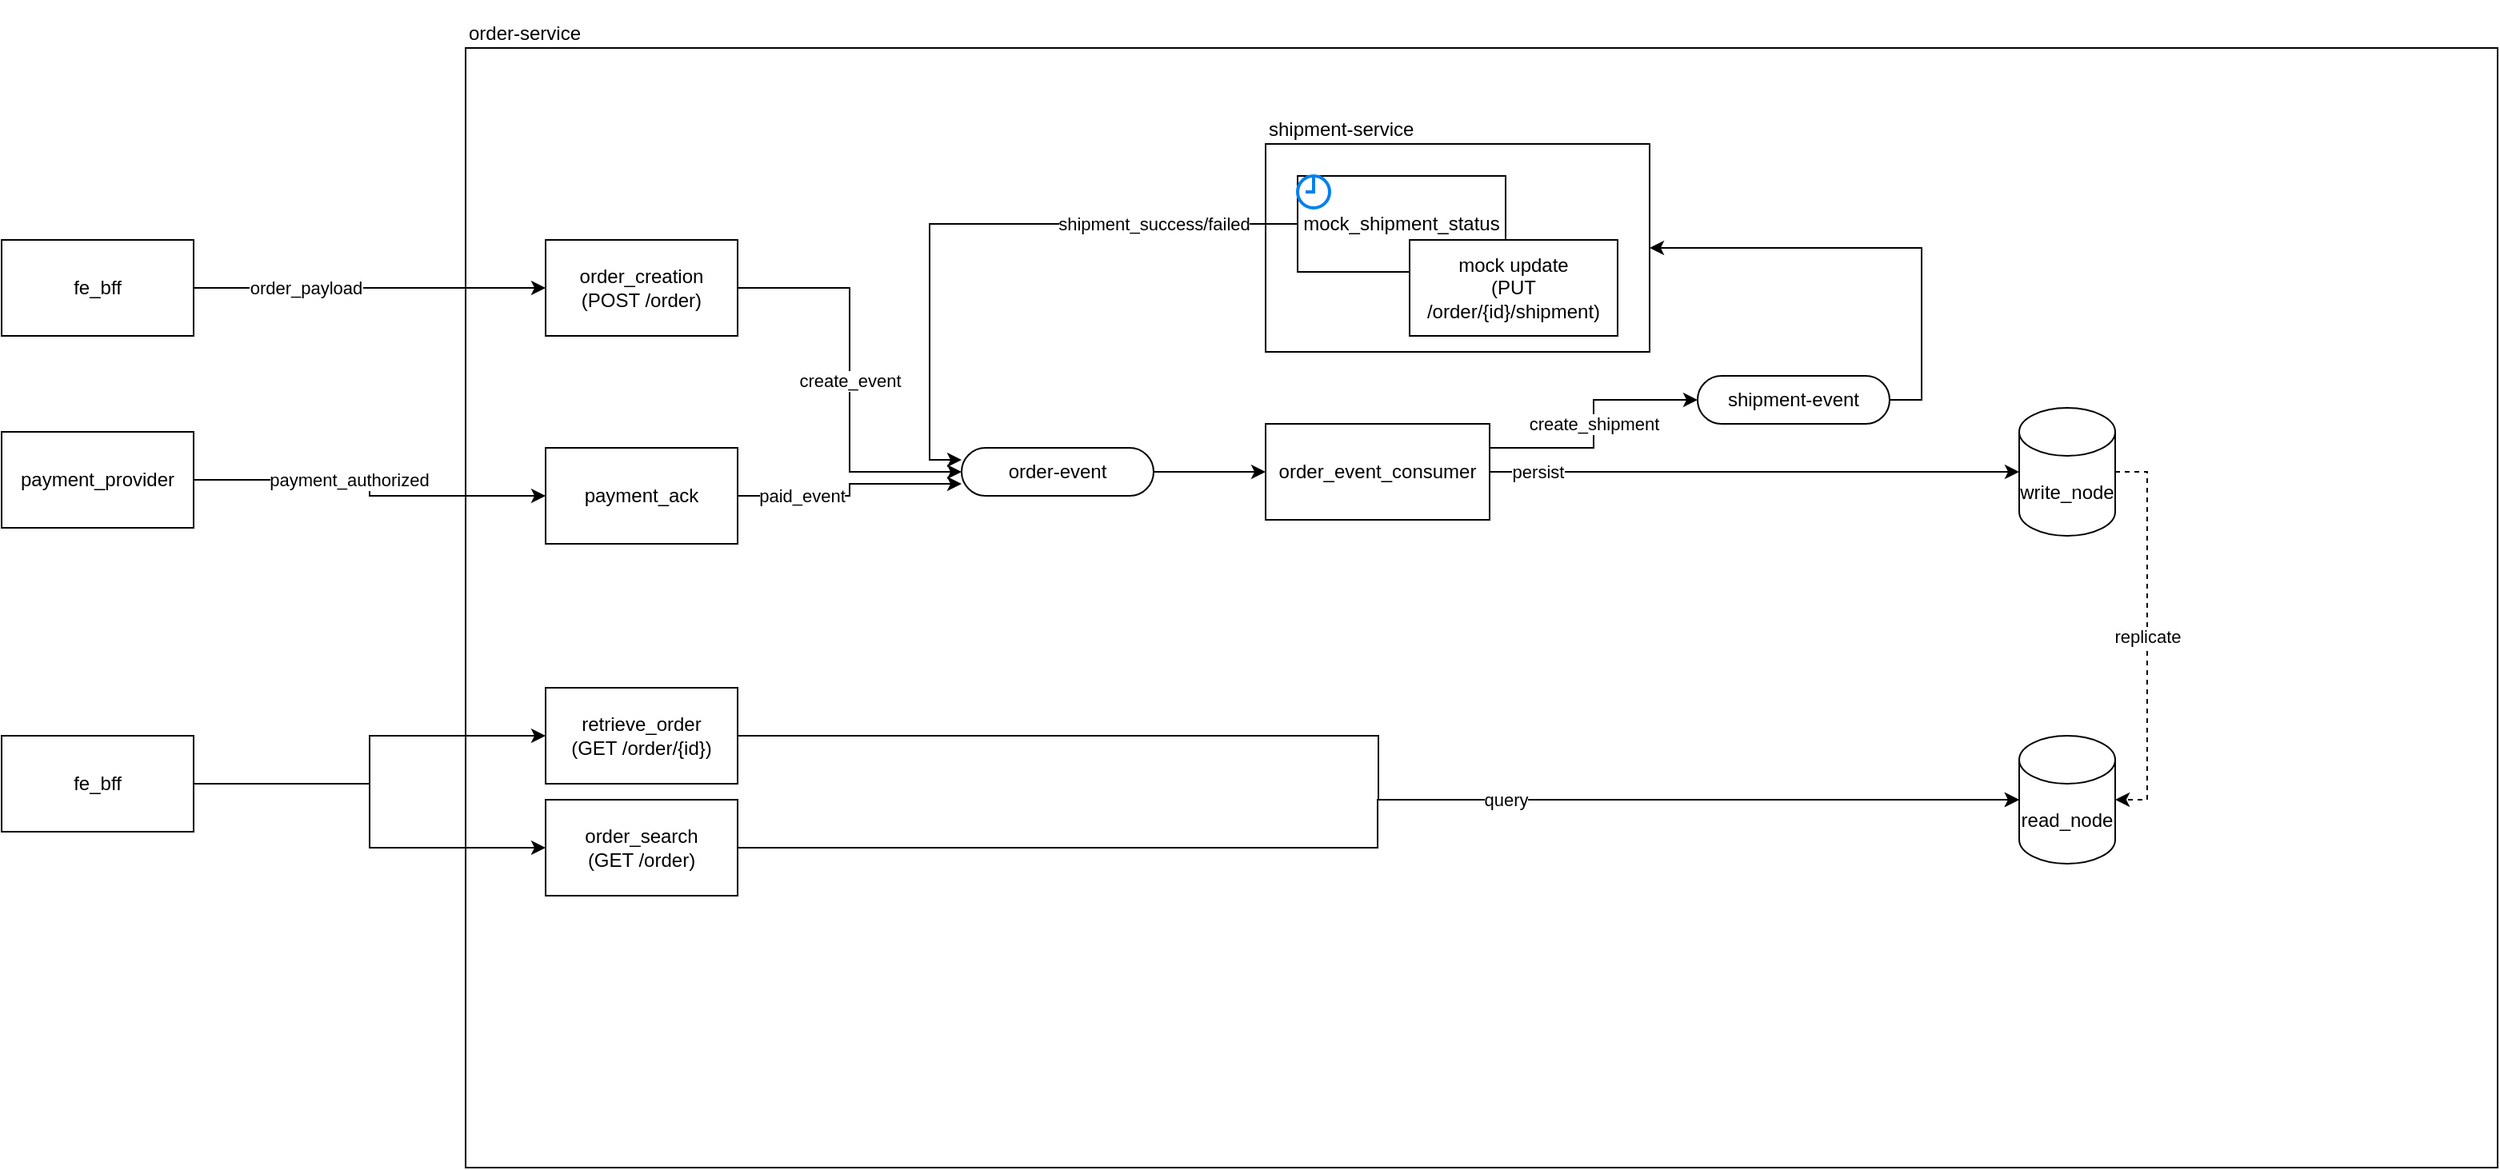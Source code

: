 <mxfile version="15.8.7" type="device"><diagram id="DnIzjtSNVaGbE5f_AneU" name="Page-1"><mxGraphModel dx="2128" dy="984" grid="1" gridSize="10" guides="1" tooltips="1" connect="1" arrows="1" fold="1" page="1" pageScale="1" pageWidth="827" pageHeight="1169" math="0" shadow="0"><root><mxCell id="0"/><mxCell id="1" parent="0"/><mxCell id="R01BoFq2kM_QBB5NmbSD-1" value="" style="rounded=0;whiteSpace=wrap;html=1;" vertex="1" parent="1"><mxGeometry x="230" y="40" width="1270" height="700" as="geometry"/></mxCell><mxCell id="R01BoFq2kM_QBB5NmbSD-40" value="" style="rounded=0;whiteSpace=wrap;html=1;" vertex="1" parent="1"><mxGeometry x="730" y="100" width="240" height="130" as="geometry"/></mxCell><mxCell id="R01BoFq2kM_QBB5NmbSD-2" value="order-service" style="text;html=1;strokeColor=none;fillColor=none;align=left;verticalAlign=bottom;whiteSpace=wrap;rounded=0;" vertex="1" parent="1"><mxGeometry x="230" y="10" width="110" height="30" as="geometry"/></mxCell><mxCell id="R01BoFq2kM_QBB5NmbSD-5" value="order_payload" style="edgeStyle=orthogonalEdgeStyle;rounded=0;orthogonalLoop=1;jettySize=auto;html=1;exitX=1;exitY=0.5;exitDx=0;exitDy=0;" edge="1" parent="1" source="R01BoFq2kM_QBB5NmbSD-3" target="R01BoFq2kM_QBB5NmbSD-4"><mxGeometry x="-0.364" relative="1" as="geometry"><mxPoint as="offset"/></mxGeometry></mxCell><mxCell id="R01BoFq2kM_QBB5NmbSD-3" value="fe_bff" style="rounded=0;whiteSpace=wrap;html=1;" vertex="1" parent="1"><mxGeometry x="-60" y="160" width="120" height="60" as="geometry"/></mxCell><mxCell id="R01BoFq2kM_QBB5NmbSD-7" value="create_event" style="edgeStyle=orthogonalEdgeStyle;rounded=0;orthogonalLoop=1;jettySize=auto;html=1;exitX=1;exitY=0.5;exitDx=0;exitDy=0;entryX=0;entryY=0.5;entryDx=0;entryDy=0;" edge="1" parent="1" source="R01BoFq2kM_QBB5NmbSD-4" target="R01BoFq2kM_QBB5NmbSD-6"><mxGeometry relative="1" as="geometry"/></mxCell><mxCell id="R01BoFq2kM_QBB5NmbSD-4" value="order_creation&lt;br&gt;(POST /order)" style="rounded=0;whiteSpace=wrap;html=1;" vertex="1" parent="1"><mxGeometry x="280" y="160" width="120" height="60" as="geometry"/></mxCell><mxCell id="R01BoFq2kM_QBB5NmbSD-17" style="edgeStyle=orthogonalEdgeStyle;rounded=0;orthogonalLoop=1;jettySize=auto;html=1;exitX=1;exitY=0.5;exitDx=0;exitDy=0;entryX=0;entryY=0.5;entryDx=0;entryDy=0;" edge="1" parent="1" source="R01BoFq2kM_QBB5NmbSD-6" target="R01BoFq2kM_QBB5NmbSD-33"><mxGeometry relative="1" as="geometry"><mxPoint x="730" y="305" as="targetPoint"/></mxGeometry></mxCell><mxCell id="R01BoFq2kM_QBB5NmbSD-6" value="order-event" style="rounded=1;whiteSpace=wrap;html=1;arcSize=50;" vertex="1" parent="1"><mxGeometry x="540" y="290" width="120" height="30" as="geometry"/></mxCell><mxCell id="R01BoFq2kM_QBB5NmbSD-11" value="paid_event" style="edgeStyle=orthogonalEdgeStyle;rounded=0;orthogonalLoop=1;jettySize=auto;html=1;exitX=1;exitY=0.5;exitDx=0;exitDy=0;entryX=0;entryY=0.75;entryDx=0;entryDy=0;" edge="1" parent="1" source="R01BoFq2kM_QBB5NmbSD-8" target="R01BoFq2kM_QBB5NmbSD-6"><mxGeometry x="-0.458" relative="1" as="geometry"><mxPoint as="offset"/></mxGeometry></mxCell><mxCell id="R01BoFq2kM_QBB5NmbSD-8" value="payment_ack" style="rounded=0;whiteSpace=wrap;html=1;" vertex="1" parent="1"><mxGeometry x="280" y="290" width="120" height="60" as="geometry"/></mxCell><mxCell id="R01BoFq2kM_QBB5NmbSD-10" style="edgeStyle=orthogonalEdgeStyle;rounded=0;orthogonalLoop=1;jettySize=auto;html=1;exitX=1;exitY=0.5;exitDx=0;exitDy=0;entryX=0;entryY=0.5;entryDx=0;entryDy=0;" edge="1" parent="1" source="R01BoFq2kM_QBB5NmbSD-9" target="R01BoFq2kM_QBB5NmbSD-8"><mxGeometry relative="1" as="geometry"/></mxCell><mxCell id="R01BoFq2kM_QBB5NmbSD-15" value="payment_authorized" style="edgeLabel;html=1;align=center;verticalAlign=middle;resizable=0;points=[];" vertex="1" connectable="0" parent="R01BoFq2kM_QBB5NmbSD-10"><mxGeometry x="-0.286" y="-3" relative="1" as="geometry"><mxPoint x="15" y="-3" as="offset"/></mxGeometry></mxCell><mxCell id="R01BoFq2kM_QBB5NmbSD-9" value="payment_provider" style="rounded=0;whiteSpace=wrap;html=1;" vertex="1" parent="1"><mxGeometry x="-60" y="280" width="120" height="60" as="geometry"/></mxCell><mxCell id="R01BoFq2kM_QBB5NmbSD-14" style="edgeStyle=orthogonalEdgeStyle;rounded=0;orthogonalLoop=1;jettySize=auto;html=1;exitX=0;exitY=0.5;exitDx=0;exitDy=0;entryX=0;entryY=0.25;entryDx=0;entryDy=0;" edge="1" parent="1" source="R01BoFq2kM_QBB5NmbSD-12" target="R01BoFq2kM_QBB5NmbSD-6"><mxGeometry relative="1" as="geometry"/></mxCell><mxCell id="R01BoFq2kM_QBB5NmbSD-16" value="shipment_success/failed" style="edgeLabel;html=1;align=center;verticalAlign=middle;resizable=0;points=[];" vertex="1" connectable="0" parent="R01BoFq2kM_QBB5NmbSD-14"><mxGeometry x="0.432" y="3" relative="1" as="geometry"><mxPoint x="137" y="-55" as="offset"/></mxGeometry></mxCell><mxCell id="R01BoFq2kM_QBB5NmbSD-12" value="mock_shipment_status" style="rounded=0;whiteSpace=wrap;html=1;" vertex="1" parent="1"><mxGeometry x="750" y="120" width="130" height="60" as="geometry"/></mxCell><mxCell id="R01BoFq2kM_QBB5NmbSD-13" value="" style="html=1;verticalLabelPosition=bottom;align=center;labelBackgroundColor=#ffffff;verticalAlign=top;strokeWidth=2;strokeColor=#0080F0;shadow=0;dashed=0;shape=mxgraph.ios7.icons.clock;" vertex="1" parent="1"><mxGeometry x="750" y="120" width="20" height="20" as="geometry"/></mxCell><mxCell id="R01BoFq2kM_QBB5NmbSD-20" value="replicate" style="edgeStyle=orthogonalEdgeStyle;rounded=0;orthogonalLoop=1;jettySize=auto;html=1;exitX=1;exitY=0.5;exitDx=0;exitDy=0;exitPerimeter=0;entryX=1;entryY=0.5;entryDx=0;entryDy=0;entryPerimeter=0;dashed=1;" edge="1" parent="1" source="R01BoFq2kM_QBB5NmbSD-18" target="R01BoFq2kM_QBB5NmbSD-19"><mxGeometry relative="1" as="geometry"/></mxCell><mxCell id="R01BoFq2kM_QBB5NmbSD-18" value="write_node" style="shape=cylinder3;whiteSpace=wrap;html=1;boundedLbl=1;backgroundOutline=1;size=15;" vertex="1" parent="1"><mxGeometry x="1201" y="265" width="60" height="80" as="geometry"/></mxCell><mxCell id="R01BoFq2kM_QBB5NmbSD-19" value="read_node" style="shape=cylinder3;whiteSpace=wrap;html=1;boundedLbl=1;backgroundOutline=1;size=15;" vertex="1" parent="1"><mxGeometry x="1201" y="470" width="60" height="80" as="geometry"/></mxCell><mxCell id="R01BoFq2kM_QBB5NmbSD-26" style="edgeStyle=orthogonalEdgeStyle;rounded=0;orthogonalLoop=1;jettySize=auto;html=1;exitX=1;exitY=0.5;exitDx=0;exitDy=0;" edge="1" parent="1" source="R01BoFq2kM_QBB5NmbSD-21" target="R01BoFq2kM_QBB5NmbSD-19"><mxGeometry relative="1" as="geometry"/></mxCell><mxCell id="R01BoFq2kM_QBB5NmbSD-21" value="retrieve_order&lt;br&gt;(GET /order/{id})" style="rounded=0;whiteSpace=wrap;html=1;" vertex="1" parent="1"><mxGeometry x="280" y="440" width="120" height="60" as="geometry"/></mxCell><mxCell id="R01BoFq2kM_QBB5NmbSD-27" style="edgeStyle=orthogonalEdgeStyle;rounded=0;orthogonalLoop=1;jettySize=auto;html=1;exitX=1;exitY=0.5;exitDx=0;exitDy=0;entryX=0;entryY=0.5;entryDx=0;entryDy=0;entryPerimeter=0;" edge="1" parent="1" source="R01BoFq2kM_QBB5NmbSD-22" target="R01BoFq2kM_QBB5NmbSD-19"><mxGeometry relative="1" as="geometry"><mxPoint x="760" y="480" as="targetPoint"/><Array as="points"><mxPoint x="800" y="540"/><mxPoint x="800" y="510"/></Array></mxGeometry></mxCell><mxCell id="R01BoFq2kM_QBB5NmbSD-43" value="query" style="edgeLabel;html=1;align=center;verticalAlign=middle;resizable=0;points=[];" vertex="1" connectable="0" parent="R01BoFq2kM_QBB5NmbSD-27"><mxGeometry x="0.227" relative="1" as="geometry"><mxPoint as="offset"/></mxGeometry></mxCell><mxCell id="R01BoFq2kM_QBB5NmbSD-22" value="order_search&lt;br&gt;(GET /order)" style="rounded=0;whiteSpace=wrap;html=1;" vertex="1" parent="1"><mxGeometry x="280" y="510" width="120" height="60" as="geometry"/></mxCell><mxCell id="R01BoFq2kM_QBB5NmbSD-24" style="edgeStyle=orthogonalEdgeStyle;rounded=0;orthogonalLoop=1;jettySize=auto;html=1;exitX=1;exitY=0.5;exitDx=0;exitDy=0;entryX=0;entryY=0.5;entryDx=0;entryDy=0;" edge="1" parent="1" source="R01BoFq2kM_QBB5NmbSD-23" target="R01BoFq2kM_QBB5NmbSD-22"><mxGeometry relative="1" as="geometry"/></mxCell><mxCell id="R01BoFq2kM_QBB5NmbSD-25" style="edgeStyle=orthogonalEdgeStyle;rounded=0;orthogonalLoop=1;jettySize=auto;html=1;exitX=1;exitY=0.5;exitDx=0;exitDy=0;" edge="1" parent="1" source="R01BoFq2kM_QBB5NmbSD-23" target="R01BoFq2kM_QBB5NmbSD-21"><mxGeometry relative="1" as="geometry"/></mxCell><mxCell id="R01BoFq2kM_QBB5NmbSD-23" value="fe_bff" style="rounded=0;whiteSpace=wrap;html=1;" vertex="1" parent="1"><mxGeometry x="-60" y="470" width="120" height="60" as="geometry"/></mxCell><mxCell id="R01BoFq2kM_QBB5NmbSD-28" value="mock update&lt;br&gt;(PUT /order/{id}/shipment)" style="rounded=0;whiteSpace=wrap;html=1;" vertex="1" parent="1"><mxGeometry x="820" y="160" width="130" height="60" as="geometry"/></mxCell><mxCell id="R01BoFq2kM_QBB5NmbSD-39" style="edgeStyle=orthogonalEdgeStyle;rounded=0;orthogonalLoop=1;jettySize=auto;html=1;exitX=1;exitY=0.5;exitDx=0;exitDy=0;entryX=1;entryY=0.5;entryDx=0;entryDy=0;" edge="1" parent="1" source="R01BoFq2kM_QBB5NmbSD-32" target="R01BoFq2kM_QBB5NmbSD-40"><mxGeometry relative="1" as="geometry"><mxPoint x="980" y="60" as="targetPoint"/></mxGeometry></mxCell><mxCell id="R01BoFq2kM_QBB5NmbSD-32" value="shipment-event" style="rounded=1;whiteSpace=wrap;html=1;arcSize=50;" vertex="1" parent="1"><mxGeometry x="1000" y="245" width="120" height="30" as="geometry"/></mxCell><mxCell id="R01BoFq2kM_QBB5NmbSD-37" value="persist" style="edgeStyle=orthogonalEdgeStyle;rounded=0;orthogonalLoop=1;jettySize=auto;html=1;exitX=1;exitY=0.5;exitDx=0;exitDy=0;entryX=0;entryY=0.5;entryDx=0;entryDy=0;entryPerimeter=0;" edge="1" parent="1" source="R01BoFq2kM_QBB5NmbSD-33" target="R01BoFq2kM_QBB5NmbSD-18"><mxGeometry x="-0.819" relative="1" as="geometry"><mxPoint as="offset"/></mxGeometry></mxCell><mxCell id="R01BoFq2kM_QBB5NmbSD-38" value="create_shipment" style="edgeStyle=orthogonalEdgeStyle;rounded=0;orthogonalLoop=1;jettySize=auto;html=1;exitX=1;exitY=0.25;exitDx=0;exitDy=0;entryX=0;entryY=0.5;entryDx=0;entryDy=0;" edge="1" parent="1" source="R01BoFq2kM_QBB5NmbSD-33" target="R01BoFq2kM_QBB5NmbSD-32"><mxGeometry relative="1" as="geometry"/></mxCell><mxCell id="R01BoFq2kM_QBB5NmbSD-33" value="order_event_consumer" style="rounded=0;whiteSpace=wrap;html=1;" vertex="1" parent="1"><mxGeometry x="730" y="275" width="140" height="60" as="geometry"/></mxCell><mxCell id="R01BoFq2kM_QBB5NmbSD-42" value="shipment-service" style="text;html=1;strokeColor=none;fillColor=none;align=left;verticalAlign=bottom;whiteSpace=wrap;rounded=0;" vertex="1" parent="1"><mxGeometry x="730" y="70" width="110" height="30" as="geometry"/></mxCell></root></mxGraphModel></diagram></mxfile>